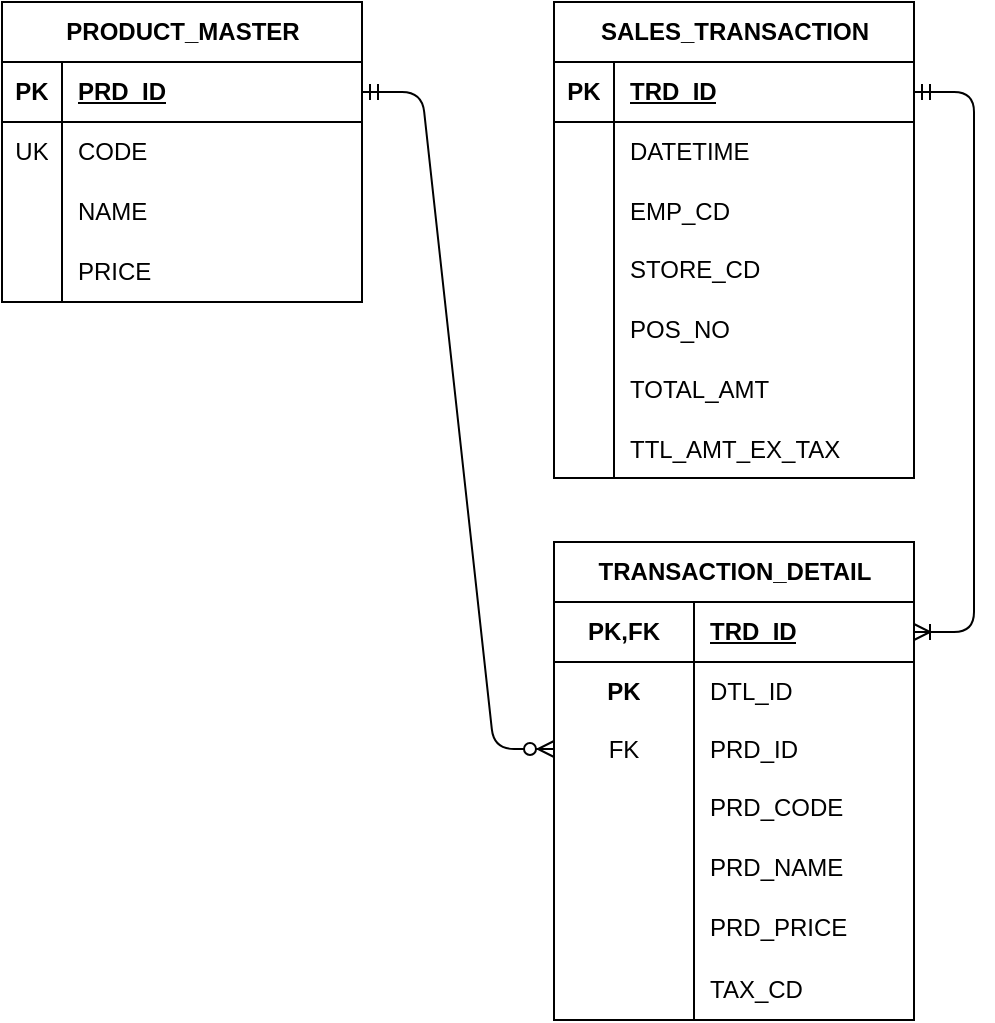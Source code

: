 <mxfile>
    <diagram id="ivg01cFkzZOfort8Das6" name="Page-1">
        <mxGraphModel dx="818" dy="1704" grid="1" gridSize="10" guides="1" tooltips="1" connect="1" arrows="1" fold="1" page="1" pageScale="1" pageWidth="827" pageHeight="1169" math="0" shadow="0">
            <root>
                <mxCell id="0"/>
                <mxCell id="1" parent="0"/>
                <mxCell id="89" value="&lt;span style=&quot;color: rgb(0, 0, 0); text-wrap: wrap;&quot;&gt;PRODUCT_MASTER&lt;/span&gt;" style="shape=table;startSize=30;container=1;collapsible=1;childLayout=tableLayout;fixedRows=1;rowLines=0;fontStyle=1;align=center;resizeLast=1;html=1;" parent="1" vertex="1">
                    <mxGeometry x="234" y="-1120" width="180" height="150" as="geometry"/>
                </mxCell>
                <mxCell id="90" value="" style="shape=tableRow;horizontal=0;startSize=0;swimlaneHead=0;swimlaneBody=0;fillColor=none;collapsible=0;dropTarget=0;points=[[0,0.5],[1,0.5]];portConstraint=eastwest;top=0;left=0;right=0;bottom=1;" parent="89" vertex="1">
                    <mxGeometry y="30" width="180" height="30" as="geometry"/>
                </mxCell>
                <mxCell id="91" value="PK" style="shape=partialRectangle;connectable=0;fillColor=none;top=0;left=0;bottom=0;right=0;fontStyle=1;overflow=hidden;whiteSpace=wrap;html=1;" parent="90" vertex="1">
                    <mxGeometry width="30" height="30" as="geometry">
                        <mxRectangle width="30" height="30" as="alternateBounds"/>
                    </mxGeometry>
                </mxCell>
                <mxCell id="92" value="&lt;span style=&quot;color: rgb(0, 0, 0);&quot;&gt;PRD_ID&lt;/span&gt;" style="shape=partialRectangle;connectable=0;fillColor=none;top=0;left=0;bottom=0;right=0;align=left;spacingLeft=6;fontStyle=5;overflow=hidden;whiteSpace=wrap;html=1;" parent="90" vertex="1">
                    <mxGeometry x="30" width="150" height="30" as="geometry">
                        <mxRectangle width="150" height="30" as="alternateBounds"/>
                    </mxGeometry>
                </mxCell>
                <mxCell id="93" value="" style="shape=tableRow;horizontal=0;startSize=0;swimlaneHead=0;swimlaneBody=0;fillColor=none;collapsible=0;dropTarget=0;points=[[0,0.5],[1,0.5]];portConstraint=eastwest;top=0;left=0;right=0;bottom=0;" parent="89" vertex="1">
                    <mxGeometry y="60" width="180" height="30" as="geometry"/>
                </mxCell>
                <mxCell id="94" value="UK" style="shape=partialRectangle;connectable=0;fillColor=none;top=0;left=0;bottom=0;right=0;editable=1;overflow=hidden;whiteSpace=wrap;html=1;" parent="93" vertex="1">
                    <mxGeometry width="30" height="30" as="geometry">
                        <mxRectangle width="30" height="30" as="alternateBounds"/>
                    </mxGeometry>
                </mxCell>
                <mxCell id="95" value="&lt;span style=&quot;color: rgb(0, 0, 0);&quot;&gt;CODE&lt;/span&gt;" style="shape=partialRectangle;connectable=0;fillColor=none;top=0;left=0;bottom=0;right=0;align=left;spacingLeft=6;overflow=hidden;whiteSpace=wrap;html=1;" parent="93" vertex="1">
                    <mxGeometry x="30" width="150" height="30" as="geometry">
                        <mxRectangle width="150" height="30" as="alternateBounds"/>
                    </mxGeometry>
                </mxCell>
                <mxCell id="96" value="" style="shape=tableRow;horizontal=0;startSize=0;swimlaneHead=0;swimlaneBody=0;fillColor=none;collapsible=0;dropTarget=0;points=[[0,0.5],[1,0.5]];portConstraint=eastwest;top=0;left=0;right=0;bottom=0;" parent="89" vertex="1">
                    <mxGeometry y="90" width="180" height="30" as="geometry"/>
                </mxCell>
                <mxCell id="97" value="" style="shape=partialRectangle;connectable=0;fillColor=none;top=0;left=0;bottom=0;right=0;editable=1;overflow=hidden;whiteSpace=wrap;html=1;" parent="96" vertex="1">
                    <mxGeometry width="30" height="30" as="geometry">
                        <mxRectangle width="30" height="30" as="alternateBounds"/>
                    </mxGeometry>
                </mxCell>
                <mxCell id="98" value="&lt;span style=&quot;color: rgb(0, 0, 0);&quot;&gt;NAME&lt;/span&gt;" style="shape=partialRectangle;connectable=0;fillColor=none;top=0;left=0;bottom=0;right=0;align=left;spacingLeft=6;overflow=hidden;whiteSpace=wrap;html=1;" parent="96" vertex="1">
                    <mxGeometry x="30" width="150" height="30" as="geometry">
                        <mxRectangle width="150" height="30" as="alternateBounds"/>
                    </mxGeometry>
                </mxCell>
                <mxCell id="99" value="" style="shape=tableRow;horizontal=0;startSize=0;swimlaneHead=0;swimlaneBody=0;fillColor=none;collapsible=0;dropTarget=0;points=[[0,0.5],[1,0.5]];portConstraint=eastwest;top=0;left=0;right=0;bottom=0;" parent="89" vertex="1">
                    <mxGeometry y="120" width="180" height="30" as="geometry"/>
                </mxCell>
                <mxCell id="100" value="" style="shape=partialRectangle;connectable=0;fillColor=none;top=0;left=0;bottom=0;right=0;editable=1;overflow=hidden;whiteSpace=wrap;html=1;" parent="99" vertex="1">
                    <mxGeometry width="30" height="30" as="geometry">
                        <mxRectangle width="30" height="30" as="alternateBounds"/>
                    </mxGeometry>
                </mxCell>
                <mxCell id="101" value="&lt;span style=&quot;color: rgb(0, 0, 0);&quot;&gt;PRICE&lt;/span&gt;" style="shape=partialRectangle;connectable=0;fillColor=none;top=0;left=0;bottom=0;right=0;align=left;spacingLeft=6;overflow=hidden;whiteSpace=wrap;html=1;" parent="99" vertex="1">
                    <mxGeometry x="30" width="150" height="30" as="geometry">
                        <mxRectangle width="150" height="30" as="alternateBounds"/>
                    </mxGeometry>
                </mxCell>
                <mxCell id="102" value="&lt;span style=&quot;color: rgb(0, 0, 0); text-wrap: wrap;&quot;&gt;SALES_TRANSACTION&lt;/span&gt;" style="shape=table;startSize=30;container=1;collapsible=1;childLayout=tableLayout;fixedRows=1;rowLines=0;fontStyle=1;align=center;resizeLast=1;html=1;" parent="1" vertex="1">
                    <mxGeometry x="510" y="-1120" width="180" height="238" as="geometry">
                        <mxRectangle x="320" y="-659" width="170" height="30" as="alternateBounds"/>
                    </mxGeometry>
                </mxCell>
                <mxCell id="103" value="" style="shape=tableRow;horizontal=0;startSize=0;swimlaneHead=0;swimlaneBody=0;fillColor=none;collapsible=0;dropTarget=0;points=[[0,0.5],[1,0.5]];portConstraint=eastwest;top=0;left=0;right=0;bottom=1;" parent="102" vertex="1">
                    <mxGeometry y="30" width="180" height="30" as="geometry"/>
                </mxCell>
                <mxCell id="104" value="PK" style="shape=partialRectangle;connectable=0;fillColor=none;top=0;left=0;bottom=0;right=0;fontStyle=1;overflow=hidden;whiteSpace=wrap;html=1;" parent="103" vertex="1">
                    <mxGeometry width="30" height="30" as="geometry">
                        <mxRectangle width="30" height="30" as="alternateBounds"/>
                    </mxGeometry>
                </mxCell>
                <mxCell id="105" value="&lt;span style=&quot;color: rgb(0, 0, 0);&quot;&gt;TRD_ID&lt;/span&gt;" style="shape=partialRectangle;connectable=0;fillColor=none;top=0;left=0;bottom=0;right=0;align=left;spacingLeft=6;fontStyle=5;overflow=hidden;whiteSpace=wrap;html=1;" parent="103" vertex="1">
                    <mxGeometry x="30" width="150" height="30" as="geometry">
                        <mxRectangle width="150" height="30" as="alternateBounds"/>
                    </mxGeometry>
                </mxCell>
                <mxCell id="106" value="" style="shape=tableRow;horizontal=0;startSize=0;swimlaneHead=0;swimlaneBody=0;fillColor=none;collapsible=0;dropTarget=0;points=[[0,0.5],[1,0.5]];portConstraint=eastwest;top=0;left=0;right=0;bottom=0;" parent="102" vertex="1">
                    <mxGeometry y="60" width="180" height="30" as="geometry"/>
                </mxCell>
                <mxCell id="107" value="" style="shape=partialRectangle;connectable=0;fillColor=none;top=0;left=0;bottom=0;right=0;editable=1;overflow=hidden;whiteSpace=wrap;html=1;" parent="106" vertex="1">
                    <mxGeometry width="30" height="30" as="geometry">
                        <mxRectangle width="30" height="30" as="alternateBounds"/>
                    </mxGeometry>
                </mxCell>
                <mxCell id="108" value="&lt;span style=&quot;color: rgb(0, 0, 0);&quot;&gt;DATETIME&lt;/span&gt;" style="shape=partialRectangle;connectable=0;fillColor=none;top=0;left=0;bottom=0;right=0;align=left;spacingLeft=6;overflow=hidden;whiteSpace=wrap;html=1;" parent="106" vertex="1">
                    <mxGeometry x="30" width="150" height="30" as="geometry">
                        <mxRectangle width="150" height="30" as="alternateBounds"/>
                    </mxGeometry>
                </mxCell>
                <mxCell id="109" value="" style="shape=tableRow;horizontal=0;startSize=0;swimlaneHead=0;swimlaneBody=0;fillColor=none;collapsible=0;dropTarget=0;points=[[0,0.5],[1,0.5]];portConstraint=eastwest;top=0;left=0;right=0;bottom=0;" parent="102" vertex="1">
                    <mxGeometry y="90" width="180" height="29" as="geometry"/>
                </mxCell>
                <mxCell id="110" value="" style="shape=partialRectangle;connectable=0;fillColor=none;top=0;left=0;bottom=0;right=0;editable=1;overflow=hidden;whiteSpace=wrap;html=1;" parent="109" vertex="1">
                    <mxGeometry width="30" height="29" as="geometry">
                        <mxRectangle width="30" height="29" as="alternateBounds"/>
                    </mxGeometry>
                </mxCell>
                <mxCell id="111" value="&lt;span style=&quot;color: rgb(0, 0, 0);&quot;&gt;EMP_CD&lt;/span&gt;" style="shape=partialRectangle;connectable=0;fillColor=none;top=0;left=0;bottom=0;right=0;align=left;spacingLeft=6;overflow=hidden;whiteSpace=wrap;html=1;" parent="109" vertex="1">
                    <mxGeometry x="30" width="150" height="29" as="geometry">
                        <mxRectangle width="150" height="29" as="alternateBounds"/>
                    </mxGeometry>
                </mxCell>
                <mxCell id="112" value="" style="shape=tableRow;horizontal=0;startSize=0;swimlaneHead=0;swimlaneBody=0;fillColor=none;collapsible=0;dropTarget=0;points=[[0,0.5],[1,0.5]];portConstraint=eastwest;top=0;left=0;right=0;bottom=0;" parent="102" vertex="1">
                    <mxGeometry y="119" width="180" height="30" as="geometry"/>
                </mxCell>
                <mxCell id="113" value="" style="shape=partialRectangle;connectable=0;fillColor=none;top=0;left=0;bottom=0;right=0;editable=1;overflow=hidden;whiteSpace=wrap;html=1;" parent="112" vertex="1">
                    <mxGeometry width="30" height="30" as="geometry">
                        <mxRectangle width="30" height="30" as="alternateBounds"/>
                    </mxGeometry>
                </mxCell>
                <mxCell id="114" value="&lt;span style=&quot;color: rgb(0, 0, 0);&quot;&gt;STORE_CD&lt;/span&gt;" style="shape=partialRectangle;connectable=0;fillColor=none;top=0;left=0;bottom=0;right=0;align=left;spacingLeft=6;overflow=hidden;whiteSpace=wrap;html=1;" parent="112" vertex="1">
                    <mxGeometry x="30" width="150" height="30" as="geometry">
                        <mxRectangle width="150" height="30" as="alternateBounds"/>
                    </mxGeometry>
                </mxCell>
                <mxCell id="115" value="" style="shape=tableRow;horizontal=0;startSize=0;swimlaneHead=0;swimlaneBody=0;fillColor=none;collapsible=0;dropTarget=0;points=[[0,0.5],[1,0.5]];portConstraint=eastwest;top=0;left=0;right=0;bottom=0;" parent="102" vertex="1">
                    <mxGeometry y="149" width="180" height="29" as="geometry"/>
                </mxCell>
                <mxCell id="116" value="" style="shape=partialRectangle;connectable=0;fillColor=none;top=0;left=0;bottom=0;right=0;editable=1;overflow=hidden;whiteSpace=wrap;html=1;" parent="115" vertex="1">
                    <mxGeometry width="30" height="29" as="geometry">
                        <mxRectangle width="30" height="29" as="alternateBounds"/>
                    </mxGeometry>
                </mxCell>
                <mxCell id="117" value="&lt;span style=&quot;color: rgb(0, 0, 0);&quot;&gt;POS_NO&lt;/span&gt;" style="shape=partialRectangle;connectable=0;fillColor=none;top=0;left=0;bottom=0;right=0;align=left;spacingLeft=6;overflow=hidden;whiteSpace=wrap;html=1;" parent="115" vertex="1">
                    <mxGeometry x="30" width="150" height="29" as="geometry">
                        <mxRectangle width="150" height="29" as="alternateBounds"/>
                    </mxGeometry>
                </mxCell>
                <mxCell id="122" value="" style="shape=tableRow;horizontal=0;startSize=0;swimlaneHead=0;swimlaneBody=0;fillColor=none;collapsible=0;dropTarget=0;points=[[0,0.5],[1,0.5]];portConstraint=eastwest;top=0;left=0;right=0;bottom=0;" parent="102" vertex="1">
                    <mxGeometry y="178" width="180" height="31" as="geometry"/>
                </mxCell>
                <mxCell id="123" value="" style="shape=partialRectangle;connectable=0;fillColor=none;top=0;left=0;bottom=0;right=0;editable=1;overflow=hidden;whiteSpace=wrap;html=1;" parent="122" vertex="1">
                    <mxGeometry width="30" height="31" as="geometry">
                        <mxRectangle width="30" height="31" as="alternateBounds"/>
                    </mxGeometry>
                </mxCell>
                <mxCell id="124" value="&lt;span style=&quot;font-weight: 400;&quot;&gt;TOTAL_AMT&lt;/span&gt;" style="shape=partialRectangle;connectable=0;fillColor=none;top=0;left=0;bottom=0;right=0;align=left;spacingLeft=6;overflow=hidden;whiteSpace=wrap;html=1;fontStyle=1" parent="122" vertex="1">
                    <mxGeometry x="30" width="150" height="31" as="geometry">
                        <mxRectangle width="150" height="31" as="alternateBounds"/>
                    </mxGeometry>
                </mxCell>
                <mxCell id="212" value="" style="shape=tableRow;horizontal=0;startSize=0;swimlaneHead=0;swimlaneBody=0;fillColor=none;collapsible=0;dropTarget=0;points=[[0,0.5],[1,0.5]];portConstraint=eastwest;top=0;left=0;right=0;bottom=0;" parent="102" vertex="1">
                    <mxGeometry y="209" width="180" height="29" as="geometry"/>
                </mxCell>
                <mxCell id="213" value="" style="shape=partialRectangle;connectable=0;fillColor=none;top=0;left=0;bottom=0;right=0;editable=1;overflow=hidden;whiteSpace=wrap;html=1;" parent="212" vertex="1">
                    <mxGeometry width="30" height="29" as="geometry">
                        <mxRectangle width="30" height="29" as="alternateBounds"/>
                    </mxGeometry>
                </mxCell>
                <mxCell id="214" value="&lt;span style=&quot;color: rgb(0, 0, 0);&quot;&gt;TTL_AMT_EX_TAX&lt;/span&gt;" style="shape=partialRectangle;connectable=0;fillColor=none;top=0;left=0;bottom=0;right=0;align=left;spacingLeft=6;overflow=hidden;whiteSpace=wrap;html=1;" parent="212" vertex="1">
                    <mxGeometry x="30" width="150" height="29" as="geometry">
                        <mxRectangle width="150" height="29" as="alternateBounds"/>
                    </mxGeometry>
                </mxCell>
                <mxCell id="167" value="&lt;span style=&quot;color: rgb(0, 0, 0); text-wrap: wrap;&quot;&gt;TRANSACTION_DETAIL&lt;/span&gt;" style="shape=table;startSize=30;container=1;collapsible=1;childLayout=tableLayout;fixedRows=1;rowLines=0;fontStyle=1;align=center;resizeLast=1;html=1;shadow=0;" parent="1" vertex="1">
                    <mxGeometry x="510" y="-850" width="180" height="239" as="geometry">
                        <mxRectangle x="320" y="-659" width="170" height="30" as="alternateBounds"/>
                    </mxGeometry>
                </mxCell>
                <mxCell id="168" value="" style="shape=tableRow;horizontal=0;startSize=0;swimlaneHead=0;swimlaneBody=0;fillColor=none;collapsible=0;dropTarget=0;points=[[0,0.5],[1,0.5]];portConstraint=eastwest;top=0;left=0;right=0;bottom=1;strokeColor=default;swimlaneFillColor=default;" parent="167" vertex="1">
                    <mxGeometry y="30" width="180" height="30" as="geometry"/>
                </mxCell>
                <mxCell id="169" value="PK,FK" style="shape=partialRectangle;connectable=0;fillColor=none;top=0;left=0;bottom=0;right=0;fontStyle=1;overflow=hidden;whiteSpace=wrap;html=1;swimlaneFillColor=default;" parent="168" vertex="1">
                    <mxGeometry width="70" height="30" as="geometry">
                        <mxRectangle width="70" height="30" as="alternateBounds"/>
                    </mxGeometry>
                </mxCell>
                <mxCell id="170" value="&lt;span style=&quot;color: rgb(0, 0, 0);&quot;&gt;TRD_ID&lt;/span&gt;" style="shape=partialRectangle;connectable=0;fillColor=none;top=0;left=0;bottom=0;right=0;align=left;spacingLeft=6;fontStyle=5;overflow=hidden;whiteSpace=wrap;html=1;swimlaneFillColor=default;" parent="168" vertex="1">
                    <mxGeometry x="70" width="110" height="30" as="geometry">
                        <mxRectangle width="110" height="30" as="alternateBounds"/>
                    </mxGeometry>
                </mxCell>
                <mxCell id="171" value="" style="shape=tableRow;horizontal=0;startSize=0;swimlaneHead=0;swimlaneBody=0;fillColor=none;collapsible=0;dropTarget=0;points=[[0,0.5],[1,0.5]];portConstraint=eastwest;top=0;left=0;right=0;bottom=0;strokeColor=#000000;swimlaneFillColor=default;" parent="167" vertex="1">
                    <mxGeometry y="60" width="180" height="29" as="geometry"/>
                </mxCell>
                <mxCell id="172" value="&lt;b&gt;PK&lt;/b&gt;" style="shape=partialRectangle;connectable=0;fillColor=none;top=0;left=0;bottom=0;right=0;editable=1;overflow=hidden;whiteSpace=wrap;html=1;swimlaneFillColor=default;" parent="171" vertex="1">
                    <mxGeometry width="70" height="29" as="geometry">
                        <mxRectangle width="70" height="29" as="alternateBounds"/>
                    </mxGeometry>
                </mxCell>
                <mxCell id="173" value="&lt;span style=&quot;color: rgb(0, 0, 0);&quot;&gt;DTL_ID&lt;/span&gt;" style="shape=partialRectangle;connectable=0;fillColor=none;top=0;left=0;bottom=0;right=0;align=left;spacingLeft=6;overflow=hidden;whiteSpace=wrap;html=1;shadow=1;swimlaneFillColor=default;" parent="171" vertex="1">
                    <mxGeometry x="70" width="110" height="29" as="geometry">
                        <mxRectangle width="110" height="29" as="alternateBounds"/>
                    </mxGeometry>
                </mxCell>
                <mxCell id="174" value="" style="shape=tableRow;horizontal=0;startSize=0;swimlaneHead=0;swimlaneBody=0;fillColor=none;collapsible=0;dropTarget=0;points=[[0,0.5],[1,0.5]];portConstraint=eastwest;top=0;left=0;right=0;bottom=0;swimlaneFillColor=default;" parent="167" vertex="1">
                    <mxGeometry y="89" width="180" height="29" as="geometry"/>
                </mxCell>
                <mxCell id="175" value="FK" style="shape=partialRectangle;connectable=0;fillColor=none;top=0;left=0;bottom=0;right=0;editable=1;overflow=hidden;whiteSpace=wrap;html=1;swimlaneFillColor=default;" parent="174" vertex="1">
                    <mxGeometry width="70" height="29" as="geometry">
                        <mxRectangle width="70" height="29" as="alternateBounds"/>
                    </mxGeometry>
                </mxCell>
                <mxCell id="176" value="&lt;span style=&quot;color: rgb(0, 0, 0);&quot;&gt;PRD_ID&lt;/span&gt;" style="shape=partialRectangle;connectable=0;fillColor=none;top=0;left=0;bottom=0;right=0;align=left;spacingLeft=6;overflow=hidden;whiteSpace=wrap;html=1;swimlaneFillColor=default;" parent="174" vertex="1">
                    <mxGeometry x="70" width="110" height="29" as="geometry">
                        <mxRectangle width="110" height="29" as="alternateBounds"/>
                    </mxGeometry>
                </mxCell>
                <mxCell id="177" value="" style="shape=tableRow;horizontal=0;startSize=0;swimlaneHead=0;swimlaneBody=0;fillColor=none;collapsible=0;dropTarget=0;points=[[0,0.5],[1,0.5]];portConstraint=eastwest;top=0;left=0;right=0;bottom=0;swimlaneFillColor=default;" parent="167" vertex="1">
                    <mxGeometry y="118" width="180" height="30" as="geometry"/>
                </mxCell>
                <mxCell id="178" value="" style="shape=partialRectangle;connectable=0;fillColor=none;top=0;left=0;bottom=0;right=0;editable=1;overflow=hidden;whiteSpace=wrap;html=1;swimlaneFillColor=default;" parent="177" vertex="1">
                    <mxGeometry width="70" height="30" as="geometry">
                        <mxRectangle width="70" height="30" as="alternateBounds"/>
                    </mxGeometry>
                </mxCell>
                <mxCell id="179" value="&lt;span style=&quot;color: rgb(0, 0, 0);&quot;&gt;PRD_CODE&lt;/span&gt;" style="shape=partialRectangle;connectable=0;fillColor=none;top=0;left=0;bottom=0;right=0;align=left;spacingLeft=6;overflow=hidden;whiteSpace=wrap;html=1;swimlaneFillColor=default;" parent="177" vertex="1">
                    <mxGeometry x="70" width="110" height="30" as="geometry">
                        <mxRectangle width="110" height="30" as="alternateBounds"/>
                    </mxGeometry>
                </mxCell>
                <mxCell id="180" value="" style="shape=tableRow;horizontal=0;startSize=0;swimlaneHead=0;swimlaneBody=0;fillColor=none;collapsible=0;dropTarget=0;points=[[0,0.5],[1,0.5]];portConstraint=eastwest;top=0;left=0;right=0;bottom=0;swimlaneFillColor=default;" parent="167" vertex="1">
                    <mxGeometry y="148" width="180" height="29" as="geometry"/>
                </mxCell>
                <mxCell id="181" value="" style="shape=partialRectangle;connectable=0;fillColor=none;top=0;left=0;bottom=0;right=0;editable=1;overflow=hidden;whiteSpace=wrap;html=1;swimlaneFillColor=default;" parent="180" vertex="1">
                    <mxGeometry width="70" height="29" as="geometry">
                        <mxRectangle width="70" height="29" as="alternateBounds"/>
                    </mxGeometry>
                </mxCell>
                <mxCell id="182" value="&lt;span style=&quot;color: rgb(0, 0, 0);&quot;&gt;PRD_NAME&lt;/span&gt;" style="shape=partialRectangle;connectable=0;fillColor=none;top=0;left=0;bottom=0;right=0;align=left;spacingLeft=6;overflow=hidden;whiteSpace=wrap;html=1;swimlaneFillColor=default;" parent="180" vertex="1">
                    <mxGeometry x="70" width="110" height="29" as="geometry">
                        <mxRectangle width="110" height="29" as="alternateBounds"/>
                    </mxGeometry>
                </mxCell>
                <mxCell id="183" value="" style="shape=tableRow;horizontal=0;startSize=0;swimlaneHead=0;swimlaneBody=0;fillColor=none;collapsible=0;dropTarget=0;points=[[0,0.5],[1,0.5]];portConstraint=eastwest;top=0;left=0;right=0;bottom=0;swimlaneFillColor=default;" parent="167" vertex="1">
                    <mxGeometry y="177" width="180" height="31" as="geometry"/>
                </mxCell>
                <mxCell id="184" value="" style="shape=partialRectangle;connectable=0;fillColor=none;top=0;left=0;bottom=0;right=0;editable=1;overflow=hidden;whiteSpace=wrap;html=1;swimlaneFillColor=default;" parent="183" vertex="1">
                    <mxGeometry width="70" height="31" as="geometry">
                        <mxRectangle width="70" height="31" as="alternateBounds"/>
                    </mxGeometry>
                </mxCell>
                <mxCell id="185" value="&lt;span style=&quot;font-weight: 400;&quot;&gt;PRD_PRICE&lt;/span&gt;" style="shape=partialRectangle;connectable=0;fillColor=none;top=0;left=0;bottom=0;right=0;align=left;spacingLeft=6;overflow=hidden;whiteSpace=wrap;html=1;fontStyle=1;swimlaneFillColor=default;" parent="183" vertex="1">
                    <mxGeometry x="70" width="110" height="31" as="geometry">
                        <mxRectangle width="110" height="31" as="alternateBounds"/>
                    </mxGeometry>
                </mxCell>
                <mxCell id="215" value="" style="shape=tableRow;horizontal=0;startSize=0;swimlaneHead=0;swimlaneBody=0;fillColor=none;collapsible=0;dropTarget=0;points=[[0,0.5],[1,0.5]];portConstraint=eastwest;top=0;left=0;right=0;bottom=0;swimlaneFillColor=default;" parent="167" vertex="1">
                    <mxGeometry y="208" width="180" height="31" as="geometry"/>
                </mxCell>
                <mxCell id="216" value="" style="shape=partialRectangle;connectable=0;fillColor=none;top=0;left=0;bottom=0;right=0;editable=1;overflow=hidden;whiteSpace=wrap;html=1;swimlaneFillColor=default;" parent="215" vertex="1">
                    <mxGeometry width="70" height="31" as="geometry">
                        <mxRectangle width="70" height="31" as="alternateBounds"/>
                    </mxGeometry>
                </mxCell>
                <mxCell id="217" value="&lt;span style=&quot;font-weight: 400;&quot;&gt;TAX_CD&lt;/span&gt;" style="shape=partialRectangle;connectable=0;fillColor=none;top=0;left=0;bottom=0;right=0;align=left;spacingLeft=6;overflow=hidden;whiteSpace=wrap;html=1;fontStyle=1;swimlaneFillColor=default;" parent="215" vertex="1">
                    <mxGeometry x="70" width="110" height="31" as="geometry">
                        <mxRectangle width="110" height="31" as="alternateBounds"/>
                    </mxGeometry>
                </mxCell>
                <mxCell id="207" value="" style="edgeStyle=entityRelationEdgeStyle;fontSize=12;html=1;endArrow=ERzeroToMany;startArrow=ERmandOne;exitX=1;exitY=0.5;exitDx=0;exitDy=0;" parent="1" source="90" target="174" edge="1">
                    <mxGeometry width="100" height="100" relative="1" as="geometry">
                        <mxPoint x="220" y="-810" as="sourcePoint"/>
                        <mxPoint x="350" y="-875" as="targetPoint"/>
                    </mxGeometry>
                </mxCell>
                <mxCell id="211" value="" style="edgeStyle=entityRelationEdgeStyle;fontSize=12;html=1;endArrow=ERoneToMany;startArrow=ERmandOne;exitX=1;exitY=0.5;exitDx=0;exitDy=0;entryX=1;entryY=0.5;entryDx=0;entryDy=0;" parent="1" source="103" target="168" edge="1">
                    <mxGeometry width="100" height="100" relative="1" as="geometry">
                        <mxPoint x="520" y="-820" as="sourcePoint"/>
                        <mxPoint x="620" y="-920" as="targetPoint"/>
                    </mxGeometry>
                </mxCell>
            </root>
        </mxGraphModel>
    </diagram>
</mxfile>